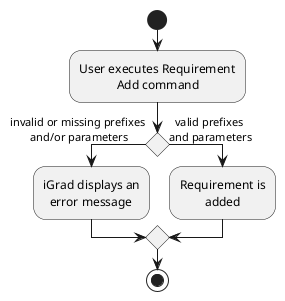 @startuml
start
:User executes Requirement\n            Add command;

if () then (invalid or missing prefixes\n       and/or parameters)
    :iGrad displays an\n  error message;
else (  valid prefixes\nand parameters)
    :Requirement is\n        added;
endif
stop
@enduml

